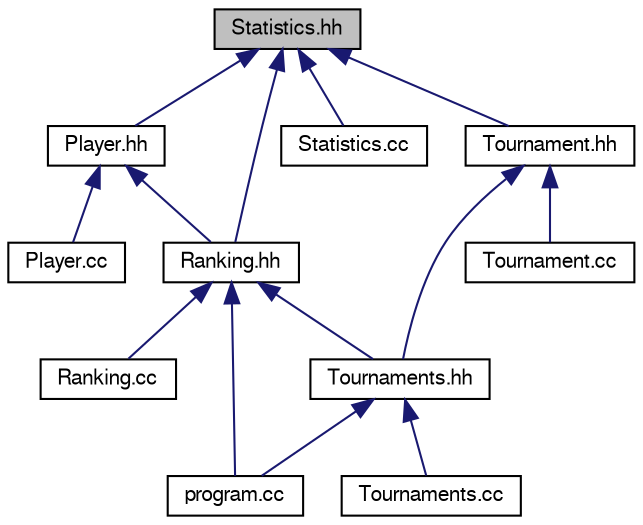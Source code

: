 digraph "Statistics.hh"
{
 // LATEX_PDF_SIZE
  edge [fontname="FreeSans",fontsize="10",labelfontname="FreeSans",labelfontsize="10"];
  node [fontname="FreeSans",fontsize="10",shape=record];
  Node1 [label="Statistics.hh",height=0.2,width=0.4,color="black", fillcolor="grey75", style="filled", fontcolor="black",tooltip="Especificación de la clase Statistics."];
  Node1 -> Node2 [dir="back",color="midnightblue",fontsize="10",style="solid"];
  Node2 [label="Player.hh",height=0.2,width=0.4,color="black", fillcolor="white", style="filled",URL="$_player_8hh.html",tooltip="Especificación de la clase Player."];
  Node2 -> Node3 [dir="back",color="midnightblue",fontsize="10",style="solid"];
  Node3 [label="Player.cc",height=0.2,width=0.4,color="black", fillcolor="white", style="filled",URL="$_player_8cc.html",tooltip=" "];
  Node2 -> Node4 [dir="back",color="midnightblue",fontsize="10",style="solid"];
  Node4 [label="Ranking.hh",height=0.2,width=0.4,color="black", fillcolor="white", style="filled",URL="$_ranking_8hh.html",tooltip="Especificación de la clase Ranking."];
  Node4 -> Node5 [dir="back",color="midnightblue",fontsize="10",style="solid"];
  Node5 [label="Ranking.cc",height=0.2,width=0.4,color="black", fillcolor="white", style="filled",URL="$_ranking_8cc.html",tooltip=" "];
  Node4 -> Node6 [dir="back",color="midnightblue",fontsize="10",style="solid"];
  Node6 [label="Tournaments.hh",height=0.2,width=0.4,color="black", fillcolor="white", style="filled",URL="$_tournaments_8hh.html",tooltip="Especificación de la clase Tournaments."];
  Node6 -> Node7 [dir="back",color="midnightblue",fontsize="10",style="solid"];
  Node7 [label="Tournaments.cc",height=0.2,width=0.4,color="black", fillcolor="white", style="filled",URL="$_tournaments_8cc.html",tooltip=" "];
  Node6 -> Node8 [dir="back",color="midnightblue",fontsize="10",style="solid"];
  Node8 [label="program.cc",height=0.2,width=0.4,color="black", fillcolor="white", style="filled",URL="$program_8cc.html",tooltip=" "];
  Node4 -> Node8 [dir="back",color="midnightblue",fontsize="10",style="solid"];
  Node1 -> Node4 [dir="back",color="midnightblue",fontsize="10",style="solid"];
  Node1 -> Node9 [dir="back",color="midnightblue",fontsize="10",style="solid"];
  Node9 [label="Statistics.cc",height=0.2,width=0.4,color="black", fillcolor="white", style="filled",URL="$_statistics_8cc.html",tooltip=" "];
  Node1 -> Node10 [dir="back",color="midnightblue",fontsize="10",style="solid"];
  Node10 [label="Tournament.hh",height=0.2,width=0.4,color="black", fillcolor="white", style="filled",URL="$_tournament_8hh.html",tooltip="Especificación de la clase Tournament."];
  Node10 -> Node11 [dir="back",color="midnightblue",fontsize="10",style="solid"];
  Node11 [label="Tournament.cc",height=0.2,width=0.4,color="black", fillcolor="white", style="filled",URL="$_tournament_8cc.html",tooltip=" "];
  Node10 -> Node6 [dir="back",color="midnightblue",fontsize="10",style="solid"];
}

